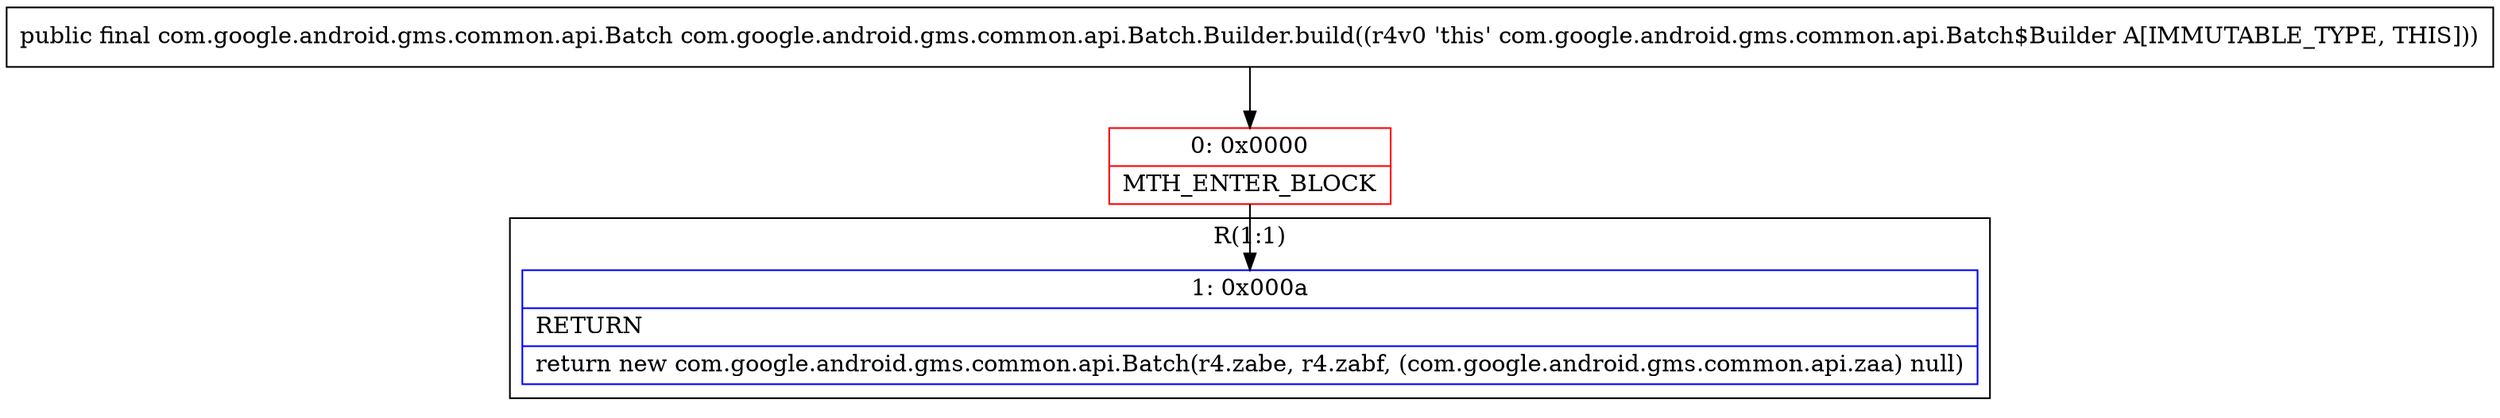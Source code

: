 digraph "CFG forcom.google.android.gms.common.api.Batch.Builder.build()Lcom\/google\/android\/gms\/common\/api\/Batch;" {
subgraph cluster_Region_671953725 {
label = "R(1:1)";
node [shape=record,color=blue];
Node_1 [shape=record,label="{1\:\ 0x000a|RETURN\l|return new com.google.android.gms.common.api.Batch(r4.zabe, r4.zabf, (com.google.android.gms.common.api.zaa) null)\l}"];
}
Node_0 [shape=record,color=red,label="{0\:\ 0x0000|MTH_ENTER_BLOCK\l}"];
MethodNode[shape=record,label="{public final com.google.android.gms.common.api.Batch com.google.android.gms.common.api.Batch.Builder.build((r4v0 'this' com.google.android.gms.common.api.Batch$Builder A[IMMUTABLE_TYPE, THIS])) }"];
MethodNode -> Node_0;
Node_0 -> Node_1;
}

